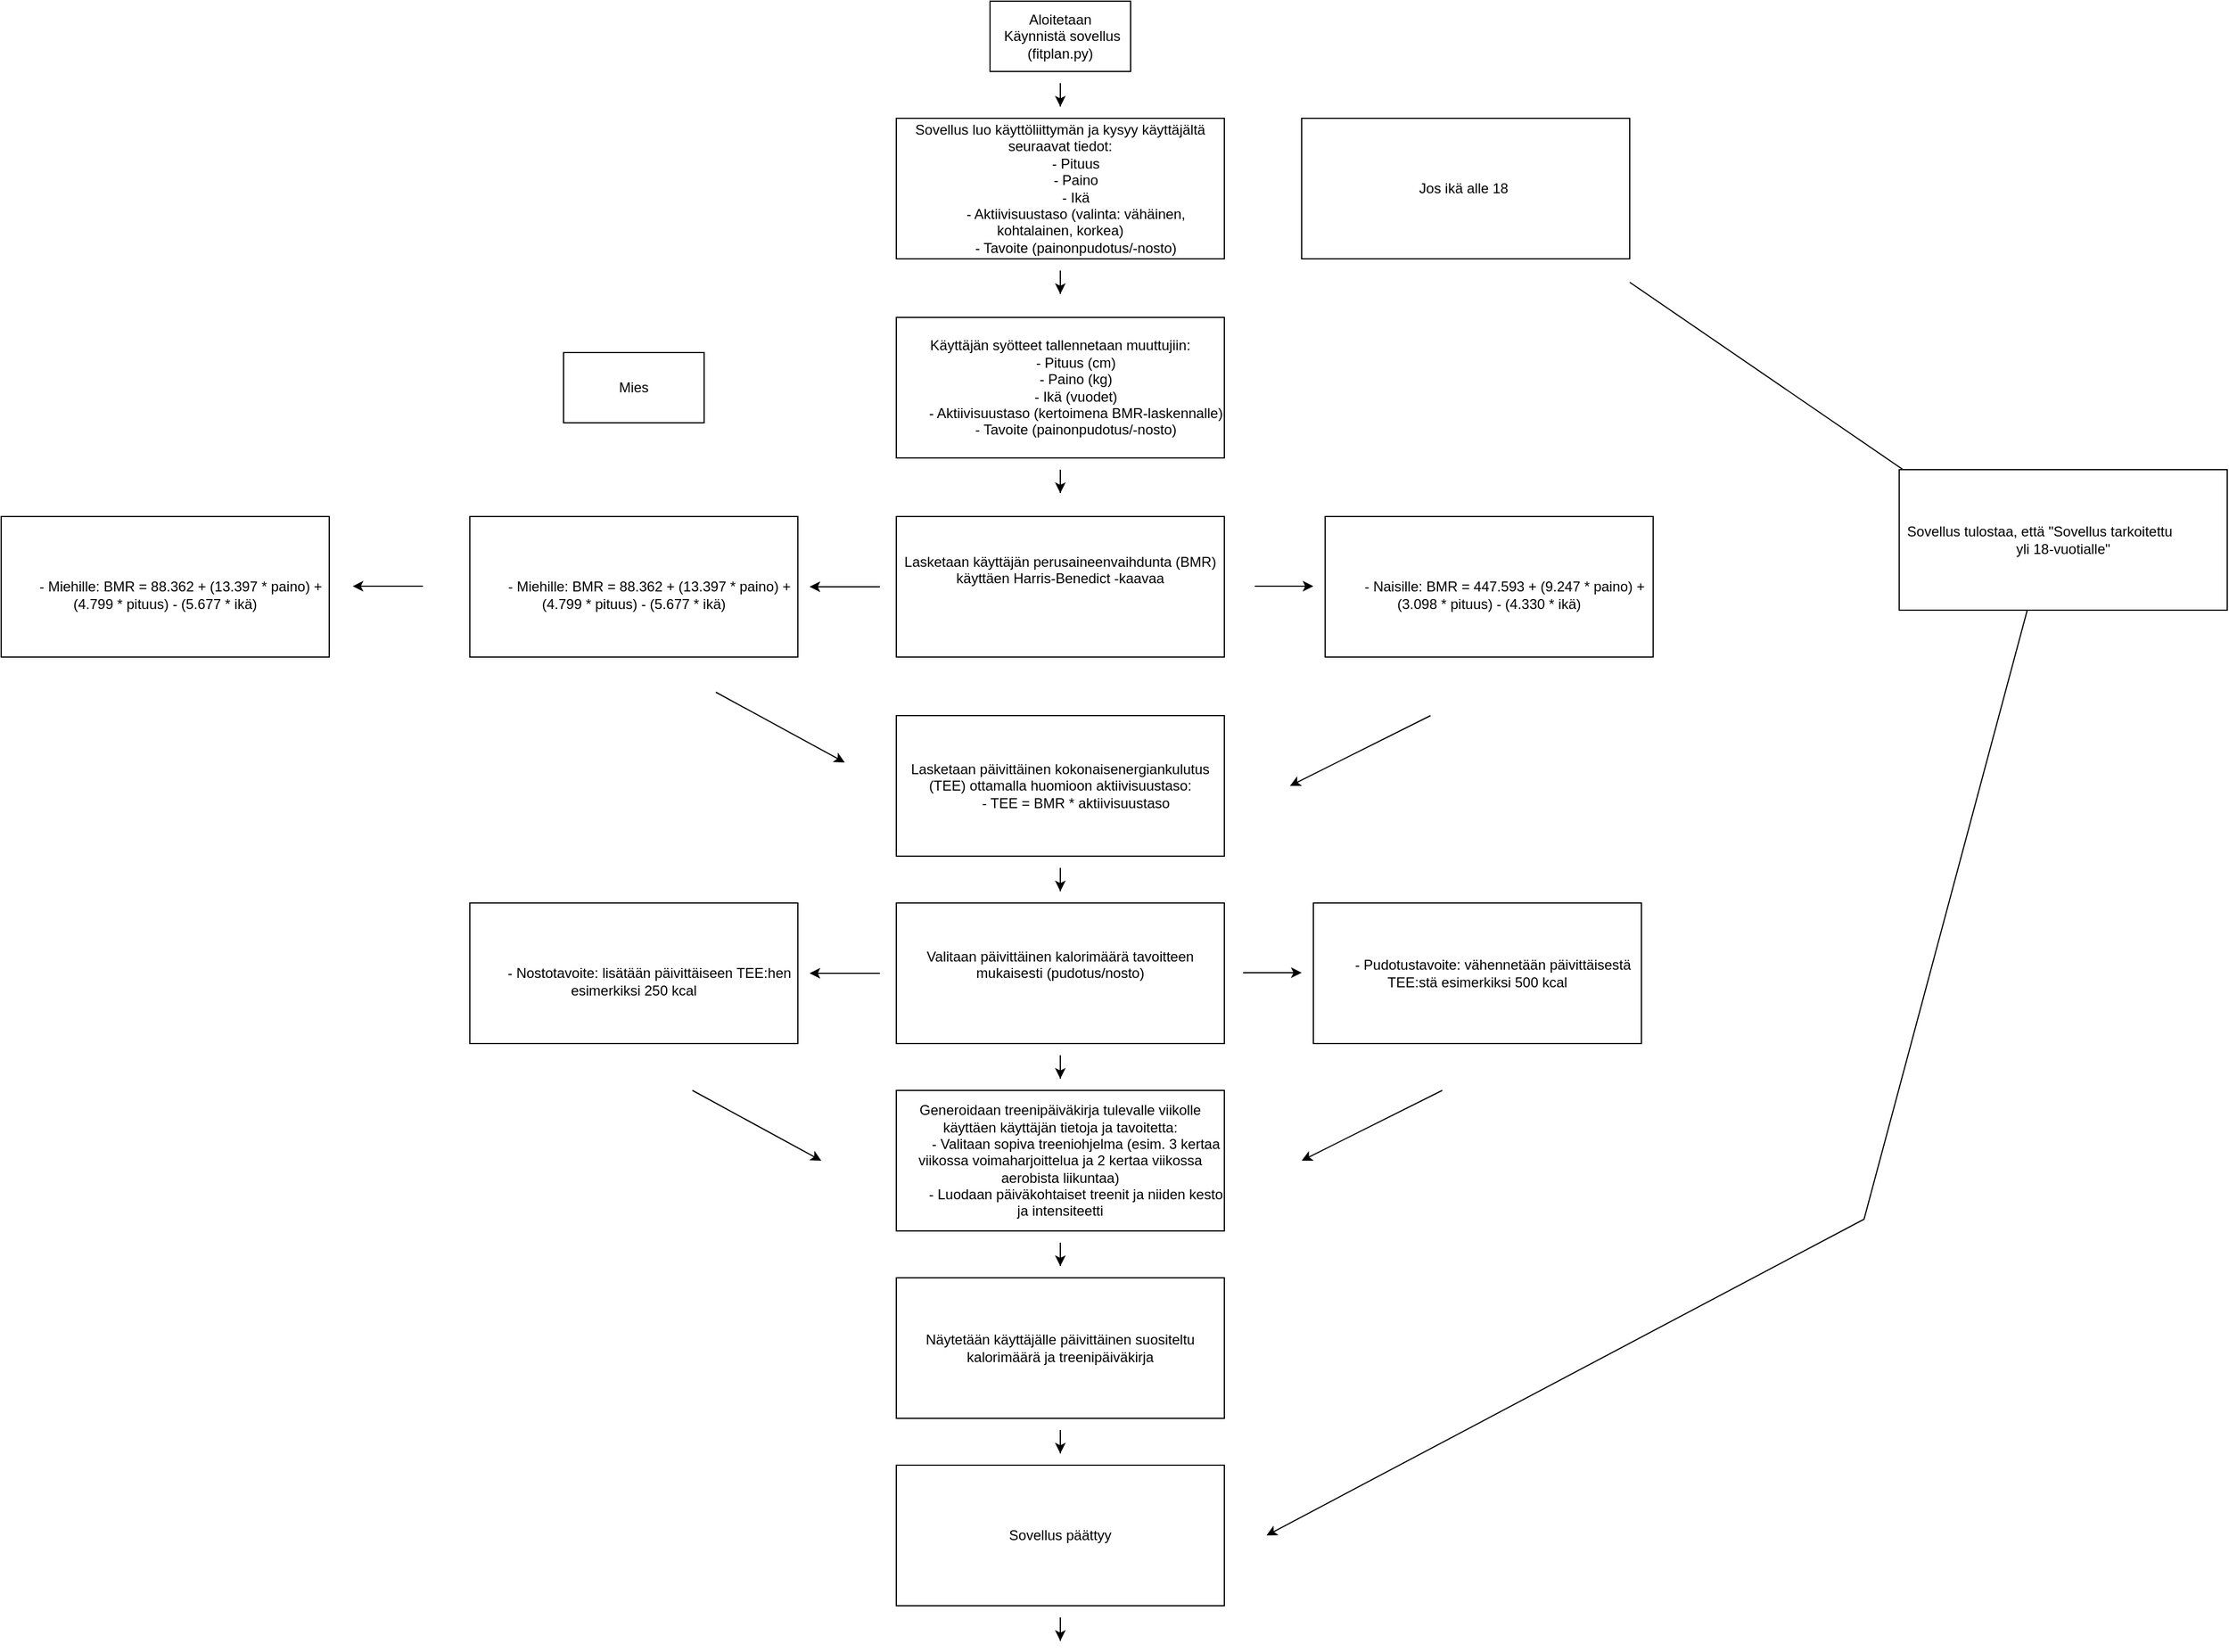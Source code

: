 <mxfile version="24.4.2" type="github">
  <diagram name="Sivu-1" id="mKQbyd3kxPPgr81X4ePe">
    <mxGraphModel dx="2973" dy="931" grid="1" gridSize="10" guides="1" tooltips="1" connect="1" arrows="1" fold="1" page="1" pageScale="1" pageWidth="827" pageHeight="1169" math="0" shadow="0">
      <root>
        <mxCell id="0" />
        <mxCell id="1" parent="0" />
        <mxCell id="0m5QerFudpK0_N1F6iSb-1" value="&lt;span style=&quot;text-align: start;&quot;&gt;&lt;span dir=&quot;ltr&quot; class=&quot;ui-provider da bai baj bak bal bam ban bao bap baq bar bas bat bau bav baw bax bay baz bba bbb bbc bbd bbe bbf bbg bbh bbi bbj bbk bbl bbm bbn bbo bbp&quot;&gt;Aloitetaan&lt;/span&gt;&lt;/span&gt;&lt;div&gt;&lt;span style=&quot;text-align: start;&quot;&gt;&lt;span dir=&quot;ltr&quot; class=&quot;ui-provider da bai baj bak bal bam ban bao bap baq bar bas bat bau bav baw bax bay baz bba bbb bbc bbd bbe bbf bbg bbh bbi bbj bbk bbl bbm bbn bbo bbp&quot;&gt;&amp;nbsp;Käynnistä sovellus (fitplan.py)&lt;/span&gt;&lt;/span&gt;&lt;/div&gt;" style="rounded=0;whiteSpace=wrap;html=1;" parent="1" vertex="1">
          <mxGeometry x="354" y="70" width="120" height="60" as="geometry" />
        </mxCell>
        <mxCell id="0m5QerFudpK0_N1F6iSb-3" value="" style="endArrow=classic;html=1;rounded=0;" parent="1" edge="1">
          <mxGeometry width="50" height="50" relative="1" as="geometry">
            <mxPoint x="414" y="140" as="sourcePoint" />
            <mxPoint x="414" y="160" as="targetPoint" />
            <Array as="points">
              <mxPoint x="414" y="160" />
              <mxPoint x="414" y="150" />
            </Array>
          </mxGeometry>
        </mxCell>
        <mxCell id="0m5QerFudpK0_N1F6iSb-4" value="&lt;span style=&quot;text-align: start;&quot;&gt;&lt;span dir=&quot;ltr&quot; class=&quot;ui-provider da bai baj bak bal bam ban bao bap baq bar bas bat bau bav baw bax bay baz bba bbb bbc bbd bbe bbf bbg bbh bbi bbj bbk bbl bbm bbn bbo bbp&quot;&gt;Sovellus luo käyttöliittymän ja kysyy käyttäjältä seuraavat tiedot:&lt;br&gt;&amp;nbsp;&amp;nbsp;&amp;nbsp;&amp;nbsp;&amp;nbsp;&amp;nbsp;&amp;nbsp; - Pituus&lt;br&gt;&amp;nbsp;&amp;nbsp;&amp;nbsp;&amp;nbsp;&amp;nbsp;&amp;nbsp;&amp;nbsp; - Paino&lt;br&gt;&amp;nbsp;&amp;nbsp;&amp;nbsp;&amp;nbsp;&amp;nbsp;&amp;nbsp;&amp;nbsp; - Ikä&lt;br&gt;&amp;nbsp;&amp;nbsp;&amp;nbsp;&amp;nbsp;&amp;nbsp;&amp;nbsp;&amp;nbsp; - Aktiivisuustaso (valinta: vähäinen, kohtalainen, korkea)&lt;br&gt;&amp;nbsp;&amp;nbsp;&amp;nbsp;&amp;nbsp;&amp;nbsp;&amp;nbsp;&amp;nbsp; - Tavoite (painonpudotus/-nosto)&lt;/span&gt;&lt;/span&gt;" style="rounded=0;whiteSpace=wrap;html=1;" parent="1" vertex="1">
          <mxGeometry x="274" y="170" width="280" height="120" as="geometry" />
        </mxCell>
        <mxCell id="0m5QerFudpK0_N1F6iSb-5" value="" style="endArrow=classic;html=1;rounded=0;" parent="1" edge="1">
          <mxGeometry width="50" height="50" relative="1" as="geometry">
            <mxPoint x="414" y="300" as="sourcePoint" />
            <mxPoint x="414" y="320" as="targetPoint" />
            <Array as="points">
              <mxPoint x="414" y="320" />
              <mxPoint x="414" y="310" />
            </Array>
          </mxGeometry>
        </mxCell>
        <mxCell id="0m5QerFudpK0_N1F6iSb-6" value="&lt;span style=&quot;text-align: start;&quot;&gt;&lt;span dir=&quot;ltr&quot; class=&quot;ui-provider da bai baj bak bal bam ban bao bap baq bar bas bat bau bav baw bax bay baz bba bbb bbc bbd bbe bbf bbg bbh bbi bbj bbk bbl bbm bbn bbo bbp&quot;&gt;Käyttäjän syötteet tallennetaan muuttujiin:&lt;br&gt;&amp;nbsp;&amp;nbsp;&amp;nbsp;&amp;nbsp;&amp;nbsp;&amp;nbsp;&amp;nbsp; - Pituus (cm)&lt;br&gt;&amp;nbsp;&amp;nbsp;&amp;nbsp;&amp;nbsp;&amp;nbsp;&amp;nbsp;&amp;nbsp; - Paino (kg)&lt;br&gt;&amp;nbsp;&amp;nbsp;&amp;nbsp;&amp;nbsp;&amp;nbsp;&amp;nbsp;&amp;nbsp; - Ikä (vuodet)&lt;br&gt;&amp;nbsp;&amp;nbsp;&amp;nbsp;&amp;nbsp;&amp;nbsp;&amp;nbsp;&amp;nbsp; - Aktiivisuustaso (kertoimena BMR-laskennalle)&lt;br&gt;&amp;nbsp;&amp;nbsp;&amp;nbsp;&amp;nbsp;&amp;nbsp;&amp;nbsp;&amp;nbsp; - Tavoite (painonpudotus/-nosto)&lt;/span&gt;&lt;/span&gt;" style="rounded=0;whiteSpace=wrap;html=1;" parent="1" vertex="1">
          <mxGeometry x="274" y="340" width="280" height="120" as="geometry" />
        </mxCell>
        <mxCell id="0m5QerFudpK0_N1F6iSb-7" value="" style="endArrow=classic;html=1;rounded=0;" parent="1" edge="1">
          <mxGeometry width="50" height="50" relative="1" as="geometry">
            <mxPoint x="414" y="470" as="sourcePoint" />
            <mxPoint x="414" y="490" as="targetPoint" />
            <Array as="points">
              <mxPoint x="414" y="490" />
              <mxPoint x="414" y="480" />
            </Array>
          </mxGeometry>
        </mxCell>
        <mxCell id="0m5QerFudpK0_N1F6iSb-8" value="&lt;span style=&quot;caret-color: rgb(0, 0, 0); color: rgb(0, 0, 0); font-style: normal; font-variant-caps: normal; font-weight: 400; letter-spacing: normal; orphans: auto; text-align: start; text-indent: 0px; text-transform: none; white-space: normal; widows: auto; word-spacing: 0px; -webkit-text-stroke-width: 0px; text-decoration: none;&quot;&gt;&lt;span dir=&quot;ltr&quot; class=&quot;ui-provider da bai baj bak bal bam ban bao bap baq bar bas bat bau bav baw bax bay baz bba bbb bbc bbd bbe bbf bbg bbh bbi bbj bbk bbl bbm bbn bbo bbp&quot;&gt;Lasketaan käyttäjän perusaineenvaihdunta (BMR) käyttäen Harris-Benedict -kaavaa&lt;br&gt;&amp;nbsp; &amp;nbsp; &amp;nbsp;&amp;nbsp;&lt;br&gt;&lt;br&gt;&lt;/span&gt;&lt;/span&gt;" style="rounded=0;whiteSpace=wrap;html=1;" parent="1" vertex="1">
          <mxGeometry x="274" y="510" width="280" height="120" as="geometry" />
        </mxCell>
        <mxCell id="0m5QerFudpK0_N1F6iSb-10" value="&lt;span style=&quot;text-align: start;&quot;&gt;&lt;span dir=&quot;ltr&quot; class=&quot;ui-provider da bai baj bak bal bam ban bao bap baq bar bas bat bau bav baw bax bay baz bba bbb bbc bbd bbe bbf bbg bbh bbi bbj bbk bbl bbm bbn bbo bbp&quot;&gt;Lasketaan päivittäinen kokonaisenergiankulutus (TEE) ottamalla huomioon aktiivisuustaso:&lt;br&gt;&amp;nbsp;&amp;nbsp;&amp;nbsp;&amp;nbsp;&amp;nbsp;&amp;nbsp;&amp;nbsp; - TEE = BMR * aktiivisuustaso&lt;/span&gt;&lt;/span&gt;" style="rounded=0;whiteSpace=wrap;html=1;" parent="1" vertex="1">
          <mxGeometry x="274" y="680" width="280" height="120" as="geometry" />
        </mxCell>
        <mxCell id="0m5QerFudpK0_N1F6iSb-11" value="" style="endArrow=classic;html=1;rounded=0;" parent="1" edge="1">
          <mxGeometry width="50" height="50" relative="1" as="geometry">
            <mxPoint x="414" y="810" as="sourcePoint" />
            <mxPoint x="414" y="830" as="targetPoint" />
            <Array as="points">
              <mxPoint x="414" y="830" />
              <mxPoint x="414" y="820" />
            </Array>
          </mxGeometry>
        </mxCell>
        <mxCell id="0m5QerFudpK0_N1F6iSb-12" value="&lt;span style=&quot;text-align: start;&quot;&gt;&lt;span dir=&quot;ltr&quot; class=&quot;ui-provider da bai baj bak bal bam ban bao bap baq bar bas bat bau bav baw bax bay baz bba bbb bbc bbd bbe bbf bbg bbh bbi bbj bbk bbl bbm bbn bbo bbp&quot;&gt;Valitaan päivittäinen kalorimäärä tavoitteen mukaisesti (pudotus/nosto)&lt;br&gt;&amp;nbsp; &amp;nbsp; &amp;nbsp;&lt;/span&gt;&lt;/span&gt;" style="rounded=0;whiteSpace=wrap;html=1;" parent="1" vertex="1">
          <mxGeometry x="274" y="840" width="280" height="120" as="geometry" />
        </mxCell>
        <mxCell id="0m5QerFudpK0_N1F6iSb-13" value="" style="endArrow=classic;html=1;rounded=0;" parent="1" edge="1">
          <mxGeometry width="50" height="50" relative="1" as="geometry">
            <mxPoint x="414" y="970" as="sourcePoint" />
            <mxPoint x="414" y="990" as="targetPoint" />
            <Array as="points">
              <mxPoint x="414" y="990" />
              <mxPoint x="414" y="980" />
            </Array>
          </mxGeometry>
        </mxCell>
        <mxCell id="0m5QerFudpK0_N1F6iSb-14" value="&lt;span style=&quot;text-align: start;&quot;&gt;&lt;span dir=&quot;ltr&quot; class=&quot;ui-provider da bai baj bak bal bam ban bao bap baq bar bas bat bau bav baw bax bay baz bba bbb bbc bbd bbe bbf bbg bbh bbi bbj bbk bbl bbm bbn bbo bbp&quot;&gt;Generoidaan treenipäiväkirja tulevalle viikolle käyttäen käyttäjän tietoja ja tavoitetta:&lt;br&gt;&amp;nbsp;&amp;nbsp;&amp;nbsp;&amp;nbsp;&amp;nbsp;&amp;nbsp;&amp;nbsp; - Valitaan sopiva treeniohjelma (esim. 3 kertaa viikossa voimaharjoittelua ja 2 kertaa viikossa aerobista liikuntaa)&lt;br&gt;&amp;nbsp;&amp;nbsp;&amp;nbsp;&amp;nbsp;&amp;nbsp;&amp;nbsp;&amp;nbsp; - Luodaan päiväkohtaiset treenit ja niiden kesto ja intensiteetti&lt;/span&gt;&lt;/span&gt;" style="rounded=0;whiteSpace=wrap;html=1;" parent="1" vertex="1">
          <mxGeometry x="274" y="1000" width="280" height="120" as="geometry" />
        </mxCell>
        <mxCell id="0m5QerFudpK0_N1F6iSb-15" value="" style="endArrow=classic;html=1;rounded=0;" parent="1" edge="1">
          <mxGeometry width="50" height="50" relative="1" as="geometry">
            <mxPoint x="414" y="1130" as="sourcePoint" />
            <mxPoint x="414" y="1150" as="targetPoint" />
            <Array as="points">
              <mxPoint x="414" y="1150" />
              <mxPoint x="414" y="1140" />
            </Array>
          </mxGeometry>
        </mxCell>
        <mxCell id="0m5QerFudpK0_N1F6iSb-16" value="&lt;span style=&quot;text-align: start;&quot;&gt;&lt;span dir=&quot;ltr&quot; class=&quot;ui-provider da bai baj bak bal bam ban bao bap baq bar bas bat bau bav baw bax bay baz bba bbb bbc bbd bbe bbf bbg bbh bbi bbj bbk bbl bbm bbn bbo bbp&quot;&gt;Näytetään käyttäjälle päivittäinen suositeltu kalorimäärä ja treenipäiväkirja&lt;/span&gt;&lt;/span&gt;" style="rounded=0;whiteSpace=wrap;html=1;" parent="1" vertex="1">
          <mxGeometry x="274" y="1160" width="280" height="120" as="geometry" />
        </mxCell>
        <mxCell id="0m5QerFudpK0_N1F6iSb-17" value="" style="endArrow=classic;html=1;rounded=0;" parent="1" edge="1">
          <mxGeometry width="50" height="50" relative="1" as="geometry">
            <mxPoint x="414" y="1290" as="sourcePoint" />
            <mxPoint x="414" y="1310" as="targetPoint" />
            <Array as="points">
              <mxPoint x="414" y="1310" />
              <mxPoint x="414" y="1300" />
            </Array>
          </mxGeometry>
        </mxCell>
        <mxCell id="0m5QerFudpK0_N1F6iSb-18" value="&lt;span style=&quot;text-align: start;&quot;&gt;&lt;span dir=&quot;ltr&quot; class=&quot;ui-provider da bai baj bak bal bam ban bao bap baq bar bas bat bau bav baw bax bay baz bba bbb bbc bbd bbe bbf bbg bbh bbi bbj bbk bbl bbm bbn bbo bbp&quot;&gt;Sovellus päättyy&lt;/span&gt;&lt;/span&gt;" style="rounded=0;whiteSpace=wrap;html=1;" parent="1" vertex="1">
          <mxGeometry x="274" y="1320" width="280" height="120" as="geometry" />
        </mxCell>
        <mxCell id="0m5QerFudpK0_N1F6iSb-19" value="" style="endArrow=classic;html=1;rounded=0;" parent="1" edge="1">
          <mxGeometry width="50" height="50" relative="1" as="geometry">
            <mxPoint x="414" y="1450" as="sourcePoint" />
            <mxPoint x="414" y="1470" as="targetPoint" />
            <Array as="points">
              <mxPoint x="414" y="1470" />
              <mxPoint x="414" y="1460" />
            </Array>
          </mxGeometry>
        </mxCell>
        <mxCell id="0m5QerFudpK0_N1F6iSb-20" value="&lt;span style=&quot;caret-color: rgb(0, 0, 0); color: rgb(0, 0, 0); font-style: normal; font-variant-caps: normal; font-weight: 400; letter-spacing: normal; orphans: auto; text-align: start; text-indent: 0px; text-transform: none; white-space: normal; widows: auto; word-spacing: 0px; -webkit-text-stroke-width: 0px; text-decoration: none;&quot;&gt;&lt;span dir=&quot;ltr&quot; class=&quot;ui-provider da bai baj bak bal bam ban bao bap baq bar bas bat bau bav baw bax bay baz bba bbb bbc bbd bbe bbf bbg bbh bbi bbj bbk bbl bbm bbn bbo bbp&quot;&gt;&lt;br&gt;&amp;nbsp;&amp;nbsp;&amp;nbsp;&amp;nbsp;&amp;nbsp;&amp;nbsp;&amp;nbsp; - Miehille: BMR = 88.362 + (13.397 * paino) + (4.799 * pituus) - (5.677 * ikä)&lt;br&gt;&lt;/span&gt;&lt;/span&gt;" style="rounded=0;whiteSpace=wrap;html=1;" parent="1" vertex="1">
          <mxGeometry x="-90" y="510" width="280" height="120" as="geometry" />
        </mxCell>
        <mxCell id="0m5QerFudpK0_N1F6iSb-22" value="" style="endArrow=classic;html=1;rounded=0;" parent="1" edge="1">
          <mxGeometry width="50" height="50" relative="1" as="geometry">
            <mxPoint x="260" y="570" as="sourcePoint" />
            <mxPoint x="200" y="570" as="targetPoint" />
            <Array as="points">
              <mxPoint x="230" y="570" />
              <mxPoint x="220" y="570" />
            </Array>
          </mxGeometry>
        </mxCell>
        <mxCell id="0m5QerFudpK0_N1F6iSb-23" value="" style="endArrow=classic;html=1;rounded=0;" parent="1" edge="1">
          <mxGeometry width="50" height="50" relative="1" as="geometry">
            <mxPoint x="580" y="569.5" as="sourcePoint" />
            <mxPoint x="630" y="569.5" as="targetPoint" />
            <Array as="points" />
          </mxGeometry>
        </mxCell>
        <mxCell id="0m5QerFudpK0_N1F6iSb-24" value="&lt;span style=&quot;caret-color: rgb(0, 0, 0); color: rgb(0, 0, 0); font-style: normal; font-variant-caps: normal; font-weight: 400; letter-spacing: normal; orphans: auto; text-align: start; text-indent: 0px; text-transform: none; white-space: normal; widows: auto; word-spacing: 0px; -webkit-text-stroke-width: 0px; text-decoration: none;&quot;&gt;&lt;span dir=&quot;ltr&quot; class=&quot;ui-provider da bai baj bak bal bam ban bao bap baq bar bas bat bau bav baw bax bay baz bba bbb bbc bbd bbe bbf bbg bbh bbi bbj bbk bbl bbm bbn bbo bbp&quot;&gt;&lt;br&gt;&amp;nbsp; &amp;nbsp; &amp;nbsp; &amp;nbsp; - Naisille: BMR = 447.593 + (9.247 * paino) + (3.098 * pituus) - (4.330 * ikä)&lt;/span&gt;&lt;/span&gt;" style="rounded=0;whiteSpace=wrap;html=1;" parent="1" vertex="1">
          <mxGeometry x="640" y="510" width="280" height="120" as="geometry" />
        </mxCell>
        <mxCell id="0m5QerFudpK0_N1F6iSb-26" value="" style="endArrow=classic;html=1;rounded=0;" parent="1" edge="1">
          <mxGeometry width="50" height="50" relative="1" as="geometry">
            <mxPoint x="730" y="680" as="sourcePoint" />
            <mxPoint x="610" y="740" as="targetPoint" />
            <Array as="points" />
          </mxGeometry>
        </mxCell>
        <mxCell id="0m5QerFudpK0_N1F6iSb-27" value="" style="endArrow=classic;html=1;rounded=0;" parent="1" edge="1">
          <mxGeometry width="50" height="50" relative="1" as="geometry">
            <mxPoint x="120" y="660" as="sourcePoint" />
            <mxPoint x="230" y="720" as="targetPoint" />
            <Array as="points" />
          </mxGeometry>
        </mxCell>
        <mxCell id="0m5QerFudpK0_N1F6iSb-28" value="&lt;span style=&quot;text-align: start;&quot;&gt;&lt;span dir=&quot;ltr&quot; class=&quot;ui-provider da bai baj bak bal bam ban bao bap baq bar bas bat bau bav baw bax bay baz bba bbb bbc bbd bbe bbf bbg bbh bbi bbj bbk bbl bbm bbn bbo bbp&quot;&gt;&lt;br&gt;&amp;nbsp;&amp;nbsp;&amp;nbsp;&amp;nbsp;&amp;nbsp;&amp;nbsp;&amp;nbsp; - Nostotavoite: lisätään päivittäiseen TEE:hen esimerkiksi 250 kcal&lt;/span&gt;&lt;/span&gt;" style="rounded=0;whiteSpace=wrap;html=1;" parent="1" vertex="1">
          <mxGeometry x="-90" y="840" width="280" height="120" as="geometry" />
        </mxCell>
        <mxCell id="0m5QerFudpK0_N1F6iSb-29" value="&lt;span style=&quot;text-align: start;&quot;&gt;&lt;span dir=&quot;ltr&quot; class=&quot;ui-provider da bai baj bak bal bam ban bao bap baq bar bas bat bau bav baw bax bay baz bba bbb bbc bbd bbe bbf bbg bbh bbi bbj bbk bbl bbm bbn bbo bbp&quot;&gt;&lt;br&gt;&amp;nbsp;&amp;nbsp;&amp;nbsp;&amp;nbsp;&amp;nbsp;&amp;nbsp;&amp;nbsp; - Pudotustavoite: vähennetään päivittäisestä TEE:stä esimerkiksi 500 kcal&lt;br&gt;&amp;nbsp; &amp;nbsp; &amp;nbsp; &amp;nbsp;&amp;nbsp;&lt;/span&gt;&lt;/span&gt;" style="rounded=0;whiteSpace=wrap;html=1;" parent="1" vertex="1">
          <mxGeometry x="630" y="840" width="280" height="120" as="geometry" />
        </mxCell>
        <mxCell id="0m5QerFudpK0_N1F6iSb-30" value="" style="endArrow=classic;html=1;rounded=0;" parent="1" edge="1">
          <mxGeometry width="50" height="50" relative="1" as="geometry">
            <mxPoint x="570" y="899.5" as="sourcePoint" />
            <mxPoint x="620" y="899.5" as="targetPoint" />
            <Array as="points" />
          </mxGeometry>
        </mxCell>
        <mxCell id="0m5QerFudpK0_N1F6iSb-32" value="" style="endArrow=classic;html=1;rounded=0;" parent="1" edge="1">
          <mxGeometry width="50" height="50" relative="1" as="geometry">
            <mxPoint x="260" y="900" as="sourcePoint" />
            <mxPoint x="200" y="900" as="targetPoint" />
            <Array as="points" />
          </mxGeometry>
        </mxCell>
        <mxCell id="0m5QerFudpK0_N1F6iSb-33" value="" style="endArrow=classic;html=1;rounded=0;" parent="1" edge="1">
          <mxGeometry width="50" height="50" relative="1" as="geometry">
            <mxPoint x="100" y="1000" as="sourcePoint" />
            <mxPoint x="210" y="1060" as="targetPoint" />
            <Array as="points" />
          </mxGeometry>
        </mxCell>
        <mxCell id="0m5QerFudpK0_N1F6iSb-34" value="" style="endArrow=classic;html=1;rounded=0;" parent="1" edge="1">
          <mxGeometry width="50" height="50" relative="1" as="geometry">
            <mxPoint x="740" y="1000" as="sourcePoint" />
            <mxPoint x="620" y="1060" as="targetPoint" />
            <Array as="points" />
          </mxGeometry>
        </mxCell>
        <mxCell id="0m5QerFudpK0_N1F6iSb-36" value="&lt;span style=&quot;caret-color: rgb(0, 0, 0); color: rgb(0, 0, 0); font-style: normal; font-variant-caps: normal; font-weight: 400; letter-spacing: normal; orphans: auto; text-align: start; text-indent: 0px; text-transform: none; white-space: normal; widows: auto; word-spacing: 0px; -webkit-text-stroke-width: 0px; text-decoration: none;&quot;&gt;&lt;span dir=&quot;ltr&quot; class=&quot;ui-provider da bai baj bak bal bam ban bao bap baq bar bas bat bau bav baw bax bay baz bba bbb bbc bbd bbe bbf bbg bbh bbi bbj bbk bbl bbm bbn bbo bbp&quot;&gt;&lt;br&gt;&amp;nbsp;&amp;nbsp;&amp;nbsp;&amp;nbsp;&amp;nbsp;&amp;nbsp;&amp;nbsp; - Miehille: BMR = 88.362 + (13.397 * paino) + (4.799 * pituus) - (5.677 * ikä)&lt;br&gt;&lt;/span&gt;&lt;/span&gt;" style="rounded=0;whiteSpace=wrap;html=1;" parent="1" vertex="1">
          <mxGeometry x="-490" y="510" width="280" height="120" as="geometry" />
        </mxCell>
        <mxCell id="0m5QerFudpK0_N1F6iSb-37" value="" style="endArrow=classic;html=1;rounded=0;" parent="1" edge="1">
          <mxGeometry width="50" height="50" relative="1" as="geometry">
            <mxPoint x="-130" y="569.52" as="sourcePoint" />
            <mxPoint x="-190" y="569.52" as="targetPoint" />
            <Array as="points">
              <mxPoint x="-180" y="569.52" />
              <mxPoint x="-160" y="569.52" />
              <mxPoint x="-170" y="569.52" />
            </Array>
          </mxGeometry>
        </mxCell>
        <mxCell id="0m5QerFudpK0_N1F6iSb-38" value="&lt;div style=&quot;text-align: start;&quot;&gt;Jos ikä alle 18&amp;nbsp;&lt;/div&gt;" style="rounded=0;whiteSpace=wrap;html=1;" parent="1" vertex="1">
          <mxGeometry x="620" y="170" width="280" height="120" as="geometry" />
        </mxCell>
        <mxCell id="0m5QerFudpK0_N1F6iSb-39" value="" style="endArrow=classic;html=1;rounded=0;" parent="1" edge="1">
          <mxGeometry width="50" height="50" relative="1" as="geometry">
            <mxPoint x="900" y="310" as="sourcePoint" />
            <mxPoint x="590" y="1380" as="targetPoint" />
            <Array as="points">
              <mxPoint x="1250" y="550" />
              <mxPoint x="1100" y="1110" />
            </Array>
          </mxGeometry>
        </mxCell>
        <mxCell id="0m5QerFudpK0_N1F6iSb-40" value="&lt;div style=&quot;&quot;&gt;Sovellus tulostaa, että &quot;Sovellus tarkoitettu &amp;nbsp; &amp;nbsp; &amp;nbsp; &amp;nbsp; &amp;nbsp; &amp;nbsp; yli 18-vuotialle&quot;&lt;/div&gt;" style="rounded=0;whiteSpace=wrap;html=1;align=center;" parent="1" vertex="1">
          <mxGeometry x="1130" y="470" width="280" height="120" as="geometry" />
        </mxCell>
        <mxCell id="co7VD3hLq3T6lfHDUUdx-1" value="Mies" style="rounded=0;whiteSpace=wrap;html=1;" vertex="1" parent="1">
          <mxGeometry x="-10" y="370" width="120" height="60" as="geometry" />
        </mxCell>
      </root>
    </mxGraphModel>
  </diagram>
</mxfile>
